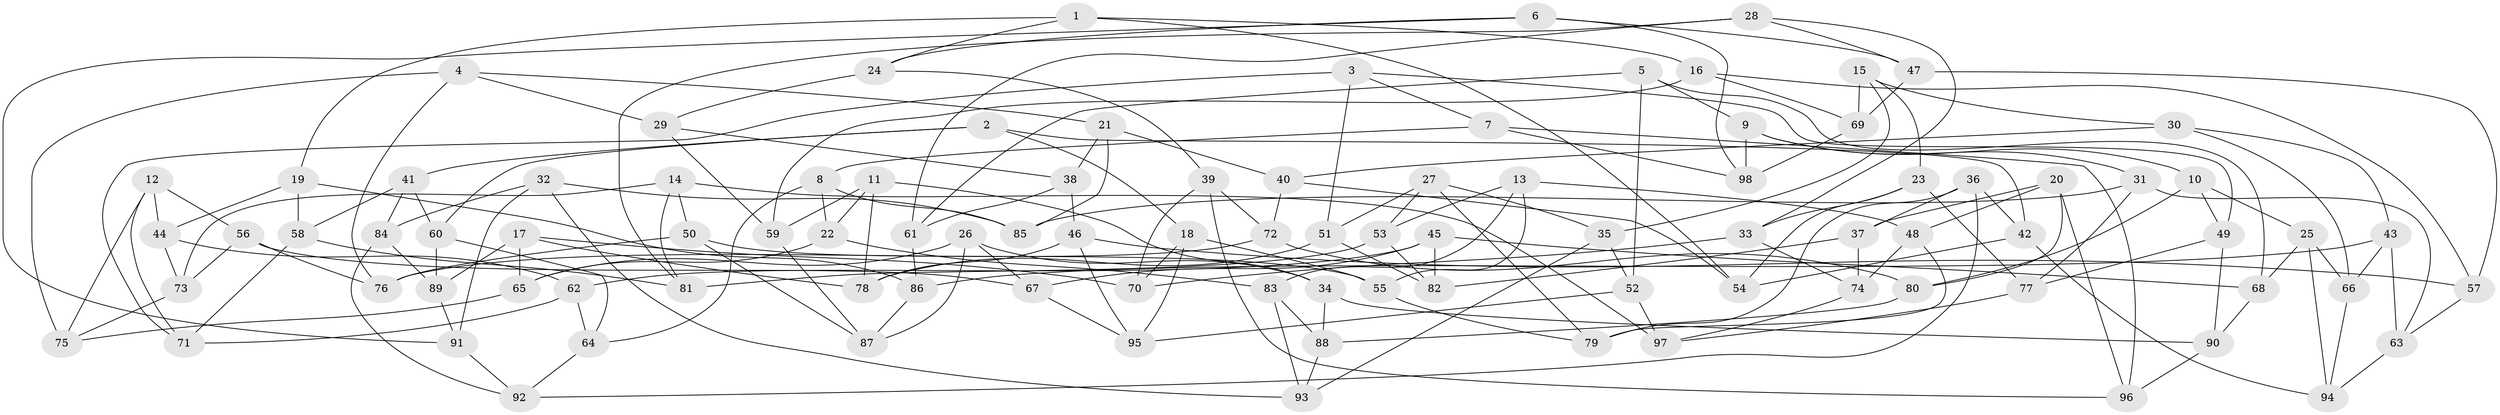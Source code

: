 // coarse degree distribution, {5: 0.12244897959183673, 4: 0.5102040816326531, 10: 0.02040816326530612, 2: 0.02040816326530612, 3: 0.10204081632653061, 8: 0.061224489795918366, 7: 0.08163265306122448, 6: 0.04081632653061224, 12: 0.02040816326530612, 9: 0.02040816326530612}
// Generated by graph-tools (version 1.1) at 2025/01/03/04/25 22:01:24]
// undirected, 98 vertices, 196 edges
graph export_dot {
graph [start="1"]
  node [color=gray90,style=filled];
  1;
  2;
  3;
  4;
  5;
  6;
  7;
  8;
  9;
  10;
  11;
  12;
  13;
  14;
  15;
  16;
  17;
  18;
  19;
  20;
  21;
  22;
  23;
  24;
  25;
  26;
  27;
  28;
  29;
  30;
  31;
  32;
  33;
  34;
  35;
  36;
  37;
  38;
  39;
  40;
  41;
  42;
  43;
  44;
  45;
  46;
  47;
  48;
  49;
  50;
  51;
  52;
  53;
  54;
  55;
  56;
  57;
  58;
  59;
  60;
  61;
  62;
  63;
  64;
  65;
  66;
  67;
  68;
  69;
  70;
  71;
  72;
  73;
  74;
  75;
  76;
  77;
  78;
  79;
  80;
  81;
  82;
  83;
  84;
  85;
  86;
  87;
  88;
  89;
  90;
  91;
  92;
  93;
  94;
  95;
  96;
  97;
  98;
  1 -- 24;
  1 -- 54;
  1 -- 16;
  1 -- 19;
  2 -- 18;
  2 -- 42;
  2 -- 41;
  2 -- 60;
  3 -- 49;
  3 -- 7;
  3 -- 51;
  3 -- 71;
  4 -- 29;
  4 -- 21;
  4 -- 76;
  4 -- 75;
  5 -- 61;
  5 -- 9;
  5 -- 52;
  5 -- 68;
  6 -- 98;
  6 -- 24;
  6 -- 47;
  6 -- 91;
  7 -- 8;
  7 -- 98;
  7 -- 96;
  8 -- 85;
  8 -- 64;
  8 -- 22;
  9 -- 98;
  9 -- 10;
  9 -- 31;
  10 -- 49;
  10 -- 25;
  10 -- 80;
  11 -- 78;
  11 -- 22;
  11 -- 59;
  11 -- 34;
  12 -- 44;
  12 -- 71;
  12 -- 75;
  12 -- 56;
  13 -- 55;
  13 -- 53;
  13 -- 83;
  13 -- 48;
  14 -- 73;
  14 -- 81;
  14 -- 50;
  14 -- 97;
  15 -- 23;
  15 -- 69;
  15 -- 35;
  15 -- 30;
  16 -- 69;
  16 -- 59;
  16 -- 57;
  17 -- 89;
  17 -- 65;
  17 -- 78;
  17 -- 70;
  18 -- 95;
  18 -- 70;
  18 -- 55;
  19 -- 58;
  19 -- 86;
  19 -- 44;
  20 -- 48;
  20 -- 80;
  20 -- 37;
  20 -- 96;
  21 -- 40;
  21 -- 38;
  21 -- 85;
  22 -- 65;
  22 -- 83;
  23 -- 33;
  23 -- 77;
  23 -- 54;
  24 -- 29;
  24 -- 39;
  25 -- 68;
  25 -- 94;
  25 -- 66;
  26 -- 65;
  26 -- 67;
  26 -- 87;
  26 -- 34;
  27 -- 79;
  27 -- 35;
  27 -- 51;
  27 -- 53;
  28 -- 61;
  28 -- 47;
  28 -- 33;
  28 -- 81;
  29 -- 38;
  29 -- 59;
  30 -- 40;
  30 -- 43;
  30 -- 66;
  31 -- 77;
  31 -- 63;
  31 -- 85;
  32 -- 85;
  32 -- 91;
  32 -- 93;
  32 -- 84;
  33 -- 70;
  33 -- 74;
  34 -- 90;
  34 -- 88;
  35 -- 52;
  35 -- 93;
  36 -- 42;
  36 -- 37;
  36 -- 79;
  36 -- 92;
  37 -- 82;
  37 -- 74;
  38 -- 46;
  38 -- 61;
  39 -- 96;
  39 -- 70;
  39 -- 72;
  40 -- 54;
  40 -- 72;
  41 -- 58;
  41 -- 84;
  41 -- 60;
  42 -- 54;
  42 -- 94;
  43 -- 86;
  43 -- 66;
  43 -- 63;
  44 -- 73;
  44 -- 62;
  45 -- 82;
  45 -- 68;
  45 -- 67;
  45 -- 62;
  46 -- 78;
  46 -- 95;
  46 -- 57;
  47 -- 57;
  47 -- 69;
  48 -- 74;
  48 -- 79;
  49 -- 77;
  49 -- 90;
  50 -- 87;
  50 -- 55;
  50 -- 76;
  51 -- 78;
  51 -- 82;
  52 -- 97;
  52 -- 95;
  53 -- 81;
  53 -- 82;
  55 -- 79;
  56 -- 73;
  56 -- 76;
  56 -- 67;
  57 -- 63;
  58 -- 81;
  58 -- 71;
  59 -- 87;
  60 -- 89;
  60 -- 64;
  61 -- 86;
  62 -- 71;
  62 -- 64;
  63 -- 94;
  64 -- 92;
  65 -- 75;
  66 -- 94;
  67 -- 95;
  68 -- 90;
  69 -- 98;
  72 -- 80;
  72 -- 76;
  73 -- 75;
  74 -- 97;
  77 -- 97;
  80 -- 88;
  83 -- 88;
  83 -- 93;
  84 -- 92;
  84 -- 89;
  86 -- 87;
  88 -- 93;
  89 -- 91;
  90 -- 96;
  91 -- 92;
}
